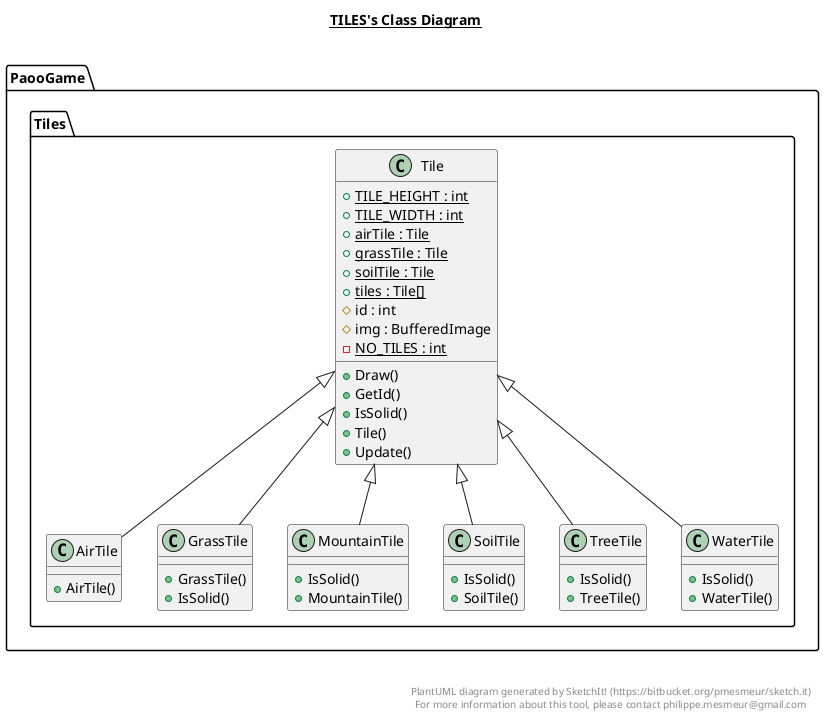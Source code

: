@startuml

title __TILES's Class Diagram__\n

  namespace PaooGame {
    namespace Tiles {
      class PaooGame.Tiles.AirTile {
          + AirTile()
      }
    }
  }
  

  namespace PaooGame {
    namespace Tiles {
      class PaooGame.Tiles.GrassTile {
          + GrassTile()
          + IsSolid()
      }
    }
  }
  

  namespace PaooGame {
    namespace Tiles {
      class PaooGame.Tiles.MountainTile {
          + IsSolid()
          + MountainTile()
      }
    }
  }
  

  namespace PaooGame {
    namespace Tiles {
      class PaooGame.Tiles.SoilTile {
          + IsSolid()
          + SoilTile()
      }
    }
  }
  

  namespace PaooGame {
    namespace Tiles {
      class PaooGame.Tiles.Tile {
          {static} + TILE_HEIGHT : int
          {static} + TILE_WIDTH : int
          {static} + airTile : Tile
          {static} + grassTile : Tile
          {static} + soilTile : Tile
          {static} + tiles : Tile[]
          # id : int
          # img : BufferedImage
          {static} - NO_TILES : int
          + Draw()
          + GetId()
          + IsSolid()
          + Tile()
          + Update()
      }
    }
  }
  

  namespace PaooGame {
    namespace Tiles {
      class PaooGame.Tiles.TreeTile {
          + IsSolid()
          + TreeTile()
      }
    }
  }
  

  namespace PaooGame {
    namespace Tiles {
      class PaooGame.Tiles.WaterTile {
          + IsSolid()
          + WaterTile()
      }
    }
  }
  

  PaooGame.Tiles.AirTile -up-|> PaooGame.Tiles.Tile
  PaooGame.Tiles.GrassTile -up-|> PaooGame.Tiles.Tile
  PaooGame.Tiles.MountainTile -up-|> PaooGame.Tiles.Tile
  PaooGame.Tiles.SoilTile -up-|> PaooGame.Tiles.Tile
  PaooGame.Tiles.TreeTile -up-|> PaooGame.Tiles.Tile
  PaooGame.Tiles.WaterTile -up-|> PaooGame.Tiles.Tile


right footer


PlantUML diagram generated by SketchIt! (https://bitbucket.org/pmesmeur/sketch.it)
For more information about this tool, please contact philippe.mesmeur@gmail.com
endfooter

@enduml

